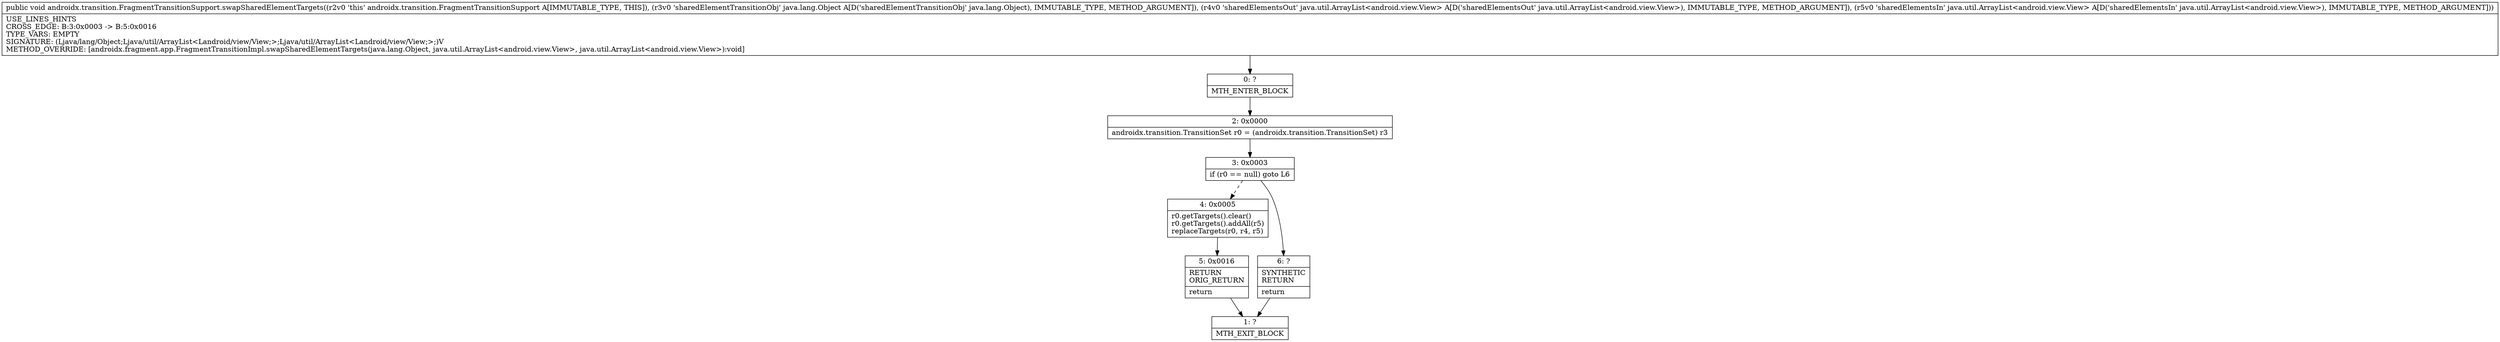 digraph "CFG forandroidx.transition.FragmentTransitionSupport.swapSharedElementTargets(Ljava\/lang\/Object;Ljava\/util\/ArrayList;Ljava\/util\/ArrayList;)V" {
Node_0 [shape=record,label="{0\:\ ?|MTH_ENTER_BLOCK\l}"];
Node_2 [shape=record,label="{2\:\ 0x0000|androidx.transition.TransitionSet r0 = (androidx.transition.TransitionSet) r3\l}"];
Node_3 [shape=record,label="{3\:\ 0x0003|if (r0 == null) goto L6\l}"];
Node_4 [shape=record,label="{4\:\ 0x0005|r0.getTargets().clear()\lr0.getTargets().addAll(r5)\lreplaceTargets(r0, r4, r5)\l}"];
Node_5 [shape=record,label="{5\:\ 0x0016|RETURN\lORIG_RETURN\l|return\l}"];
Node_1 [shape=record,label="{1\:\ ?|MTH_EXIT_BLOCK\l}"];
Node_6 [shape=record,label="{6\:\ ?|SYNTHETIC\lRETURN\l|return\l}"];
MethodNode[shape=record,label="{public void androidx.transition.FragmentTransitionSupport.swapSharedElementTargets((r2v0 'this' androidx.transition.FragmentTransitionSupport A[IMMUTABLE_TYPE, THIS]), (r3v0 'sharedElementTransitionObj' java.lang.Object A[D('sharedElementTransitionObj' java.lang.Object), IMMUTABLE_TYPE, METHOD_ARGUMENT]), (r4v0 'sharedElementsOut' java.util.ArrayList\<android.view.View\> A[D('sharedElementsOut' java.util.ArrayList\<android.view.View\>), IMMUTABLE_TYPE, METHOD_ARGUMENT]), (r5v0 'sharedElementsIn' java.util.ArrayList\<android.view.View\> A[D('sharedElementsIn' java.util.ArrayList\<android.view.View\>), IMMUTABLE_TYPE, METHOD_ARGUMENT]))  | USE_LINES_HINTS\lCROSS_EDGE: B:3:0x0003 \-\> B:5:0x0016\lTYPE_VARS: EMPTY\lSIGNATURE: (Ljava\/lang\/Object;Ljava\/util\/ArrayList\<Landroid\/view\/View;\>;Ljava\/util\/ArrayList\<Landroid\/view\/View;\>;)V\lMETHOD_OVERRIDE: [androidx.fragment.app.FragmentTransitionImpl.swapSharedElementTargets(java.lang.Object, java.util.ArrayList\<android.view.View\>, java.util.ArrayList\<android.view.View\>):void]\l}"];
MethodNode -> Node_0;Node_0 -> Node_2;
Node_2 -> Node_3;
Node_3 -> Node_4[style=dashed];
Node_3 -> Node_6;
Node_4 -> Node_5;
Node_5 -> Node_1;
Node_6 -> Node_1;
}

